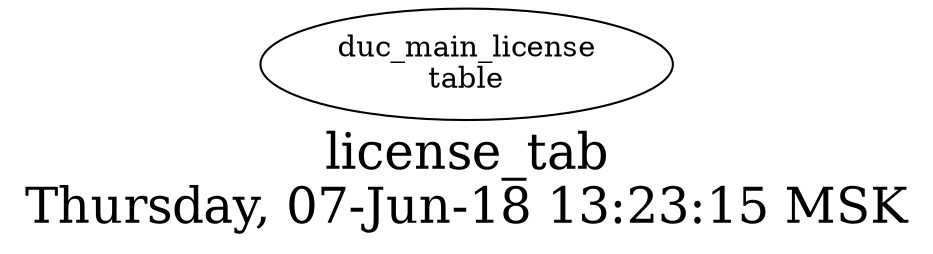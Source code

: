 digraph G {
graph [
  fontsize="24";
  label="license_tab\nThursday, 07-Jun-18 13:23:15 MSK";
  nojustify=true;
  ordering=out;
  rankdir=LR;
  size="30";
];
"duc_main_license\ntable" [color="", fontcolor="", group=tables, shape=""];
}
